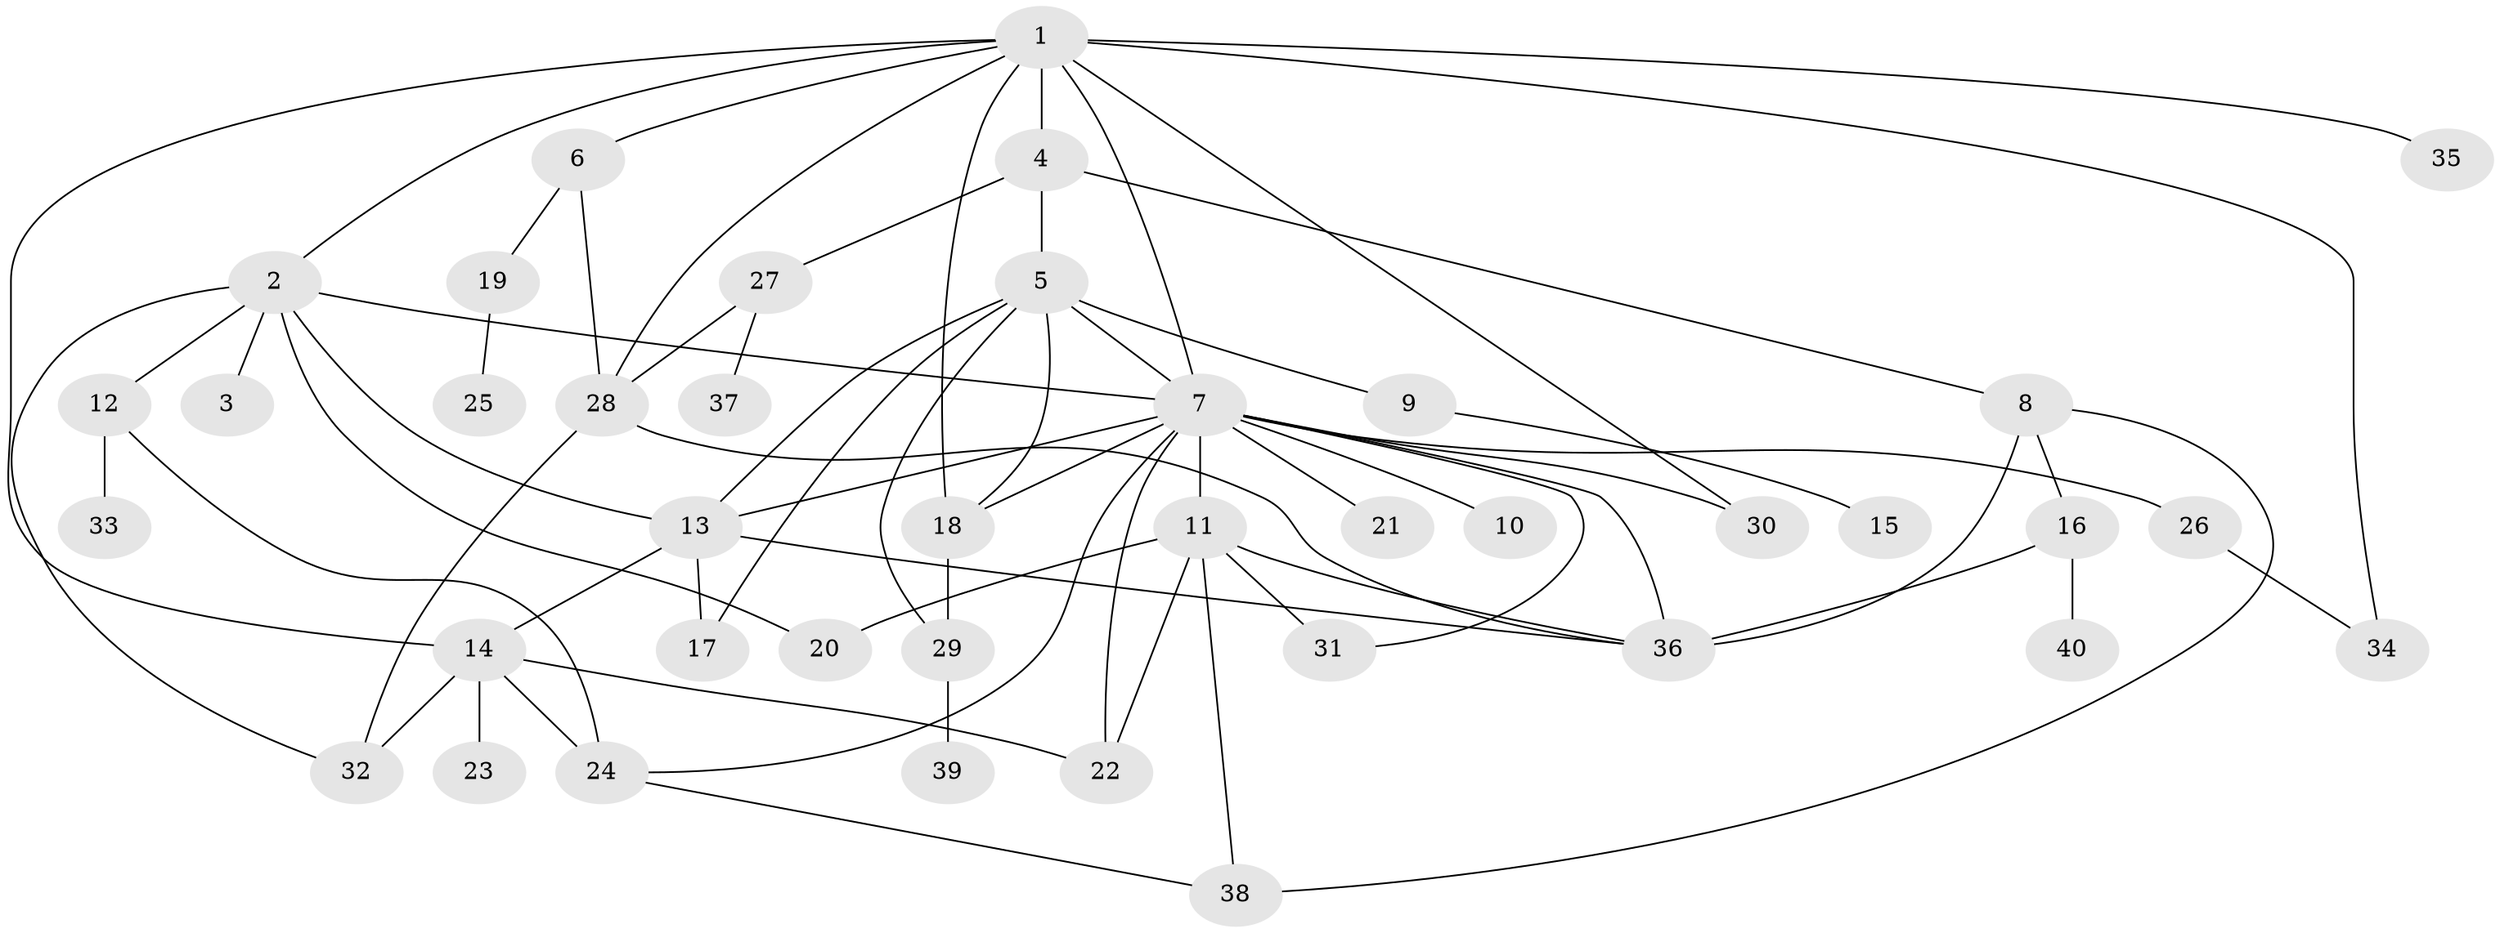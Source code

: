 // original degree distribution, {5: 0.08270676691729323, 4: 0.10526315789473684, 2: 0.2631578947368421, 7: 0.007518796992481203, 10: 0.007518796992481203, 3: 0.24812030075187969, 1: 0.2781954887218045, 8: 0.007518796992481203}
// Generated by graph-tools (version 1.1) at 2025/49/03/04/25 22:49:13]
// undirected, 40 vertices, 67 edges
graph export_dot {
  node [color=gray90,style=filled];
  1;
  2;
  3;
  4;
  5;
  6;
  7;
  8;
  9;
  10;
  11;
  12;
  13;
  14;
  15;
  16;
  17;
  18;
  19;
  20;
  21;
  22;
  23;
  24;
  25;
  26;
  27;
  28;
  29;
  30;
  31;
  32;
  33;
  34;
  35;
  36;
  37;
  38;
  39;
  40;
  1 -- 2 [weight=1.0];
  1 -- 4 [weight=1.0];
  1 -- 6 [weight=1.0];
  1 -- 7 [weight=2.0];
  1 -- 14 [weight=1.0];
  1 -- 18 [weight=1.0];
  1 -- 28 [weight=1.0];
  1 -- 30 [weight=1.0];
  1 -- 34 [weight=1.0];
  1 -- 35 [weight=1.0];
  2 -- 3 [weight=3.0];
  2 -- 7 [weight=1.0];
  2 -- 12 [weight=1.0];
  2 -- 13 [weight=2.0];
  2 -- 20 [weight=1.0];
  2 -- 32 [weight=1.0];
  4 -- 5 [weight=1.0];
  4 -- 8 [weight=1.0];
  4 -- 27 [weight=1.0];
  5 -- 7 [weight=1.0];
  5 -- 9 [weight=1.0];
  5 -- 13 [weight=1.0];
  5 -- 17 [weight=2.0];
  5 -- 18 [weight=1.0];
  5 -- 29 [weight=1.0];
  6 -- 19 [weight=1.0];
  6 -- 28 [weight=1.0];
  7 -- 10 [weight=1.0];
  7 -- 11 [weight=2.0];
  7 -- 13 [weight=1.0];
  7 -- 18 [weight=1.0];
  7 -- 21 [weight=1.0];
  7 -- 22 [weight=2.0];
  7 -- 24 [weight=1.0];
  7 -- 26 [weight=1.0];
  7 -- 30 [weight=1.0];
  7 -- 31 [weight=1.0];
  7 -- 36 [weight=1.0];
  8 -- 16 [weight=1.0];
  8 -- 36 [weight=1.0];
  8 -- 38 [weight=1.0];
  9 -- 15 [weight=1.0];
  11 -- 20 [weight=1.0];
  11 -- 22 [weight=1.0];
  11 -- 31 [weight=2.0];
  11 -- 36 [weight=1.0];
  11 -- 38 [weight=1.0];
  12 -- 24 [weight=1.0];
  12 -- 33 [weight=1.0];
  13 -- 14 [weight=1.0];
  13 -- 17 [weight=1.0];
  13 -- 36 [weight=1.0];
  14 -- 22 [weight=1.0];
  14 -- 23 [weight=1.0];
  14 -- 24 [weight=2.0];
  14 -- 32 [weight=1.0];
  16 -- 36 [weight=2.0];
  16 -- 40 [weight=1.0];
  18 -- 29 [weight=1.0];
  19 -- 25 [weight=1.0];
  24 -- 38 [weight=1.0];
  26 -- 34 [weight=1.0];
  27 -- 28 [weight=1.0];
  27 -- 37 [weight=1.0];
  28 -- 32 [weight=1.0];
  28 -- 36 [weight=1.0];
  29 -- 39 [weight=1.0];
}
